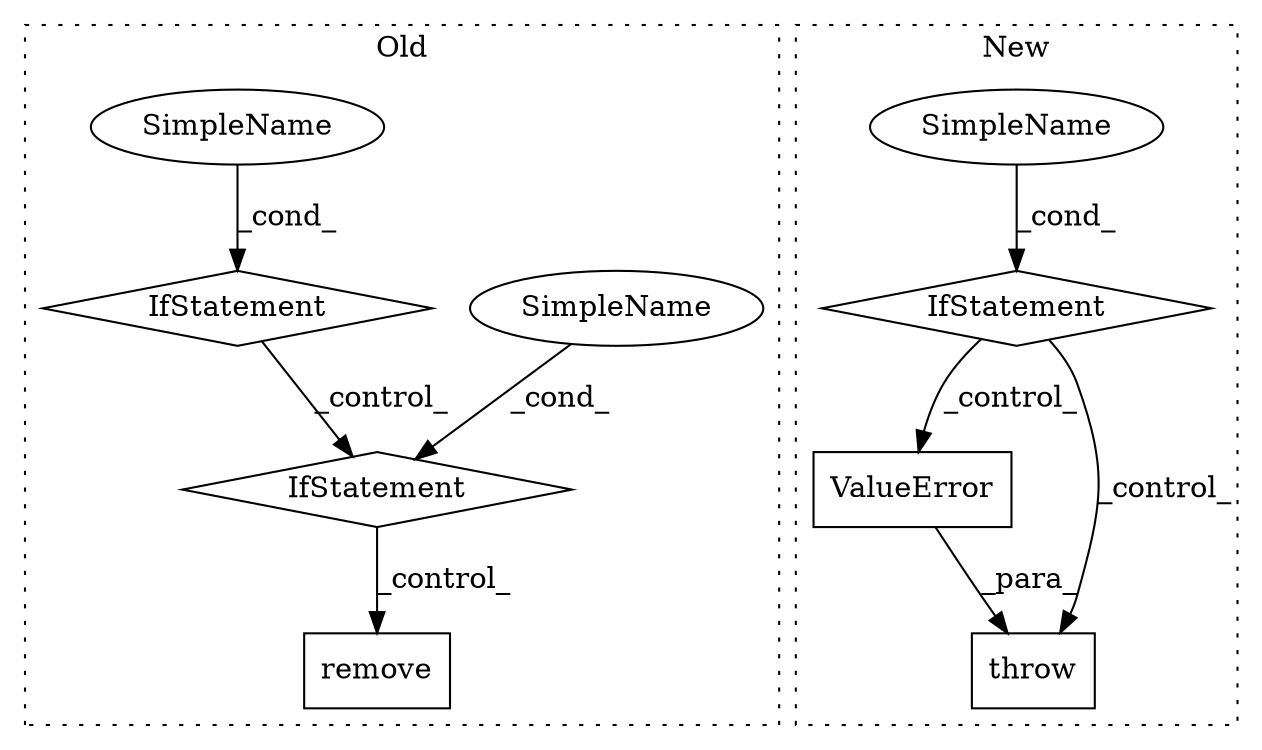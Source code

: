 digraph G {
subgraph cluster0 {
1 [label="remove" a="32" s="1435,1445" l="7,1" shape="box"];
3 [label="IfStatement" a="25" s="1369,1404" l="10,2" shape="diamond"];
4 [label="SimpleName" a="42" s="" l="" shape="ellipse"];
6 [label="IfStatement" a="25" s="1272,1308" l="10,2" shape="diamond"];
8 [label="SimpleName" a="42" s="" l="" shape="ellipse"];
label = "Old";
style="dotted";
}
subgraph cluster1 {
2 [label="ValueError" a="32" s="1999" l="12" shape="box"];
5 [label="throw" a="53" s="1993" l="6" shape="box"];
7 [label="IfStatement" a="25" s="1954,1981" l="10,2" shape="diamond"];
9 [label="SimpleName" a="42" s="" l="" shape="ellipse"];
label = "New";
style="dotted";
}
2 -> 5 [label="_para_"];
3 -> 1 [label="_control_"];
4 -> 3 [label="_cond_"];
6 -> 3 [label="_control_"];
7 -> 2 [label="_control_"];
7 -> 5 [label="_control_"];
8 -> 6 [label="_cond_"];
9 -> 7 [label="_cond_"];
}
